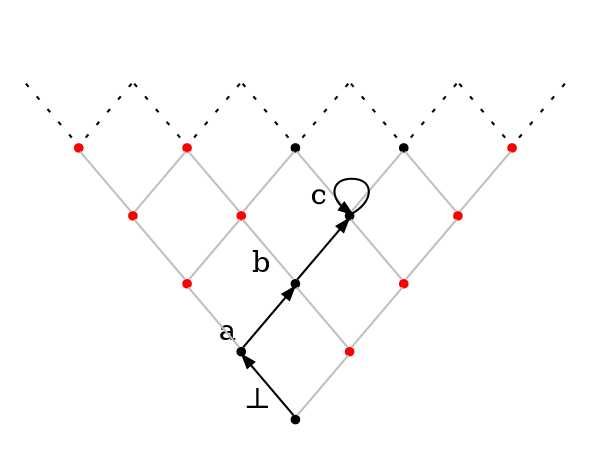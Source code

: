 digraph {
  graph [nodesep=0.3, ranksep=0.4]
  node  [shape=point, color=invis]
  edge  [arrowsize=0.6, color=gray]
  l0c0 l0c1 l0c2 l0c3 l0c4 l0c5 l0c6 l0c7 l0c8 l0c9 l0c10;
  l1c0 l1c1 l1c2 l1c3 l1c4 l1c5 l1c6 l1c7 l1c8 l1c9 l1c10;
  l2c0 l2c1 l2c2 l2c3 l2c4 l2c5 l2c6 l2c7 l2c8 l2c9 l2c10;
  l3c0 l3c1 l3c2 l3c3 l3c4 l3c5 l3c6 l3c7 l3c8 l3c9 l3c10;
  l4c0 l4c1 l4c2 l4c3 l4c4 l4c5 l4c6 l4c7 l4c8 l4c9 l4c10;
  l5c0 l5c1 l5c2 l5c3 l5c4 l5c5 l5c6 l5c7 l5c8 l5c9 l5c10;
  l6c0 l6c1 l6c2 l6c3 l6c4 l6c5 l6c6 l6c7 l6c8 l6c9 l6c10;
  l0c0 -> l1c0 -> l2c0 -> l3c0 -> l4c0 -> l5c0 -> l6c0 [style=invis];
  l0c1 -> l1c1 -> l2c1 -> l3c1 -> l4c1 -> l5c1 -> l6c1 [style=invis];
  l0c2 -> l1c2 -> l2c2 -> l3c2 -> l4c2 -> l5c2 -> l6c2 [style=invis];
  l0c3 -> l1c3 -> l2c3 -> l3c3 -> l4c3 -> l5c3 -> l6c3 [style=invis];
  l0c4 -> l1c4 -> l2c4 -> l3c4 -> l4c4 -> l5c4 -> l6c4 [style=invis];
  l0c5 -> l1c5 -> l2c5 -> l3c5 -> l4c5 -> l5c5 -> l6c5 [style=invis];
  l0c6 -> l1c6 -> l2c6 -> l3c6 -> l4c6 -> l5c6 -> l6c6 [style=invis];
  l0c7 -> l1c7 -> l2c7 -> l3c7 -> l4c7 -> l5c7 -> l6c7 [style=invis];
  l0c8 -> l1c8 -> l2c8 -> l3c8 -> l4c8 -> l5c8 -> l6c8 [style=invis];
  l0c9 -> l1c9 -> l2c9 -> l3c9 -> l4c9 -> l5c9 -> l6c9 [style=invis];
  l0c10 -> l1c10 -> l2c10 -> l3c10 -> l4c10 -> l5c10 -> l6c10 [style=invis];
  l6c5 [xlabel="&#8869;  "]
  l0c0:se -> l0c0:se [style=invis];
  l0c1:se -> l0c1:se [style=invis];
  l0c2:se -> l0c2:se [style=invis];
  l0c3:se -> l0c3:se [style=invis];
  l0c4:se -> l0c4:se [style=invis];
  l0c5:se -> l0c5:se [style=invis];
  l0c6:se -> l0c6:se [style=invis];
  l0c7:se -> l0c7:se [style=invis];
  l0c8:se -> l0c8:se [style=invis];
  l0c9:se -> l0c9:se [style=invis];
  l0c10:se -> l0c10:se [style=invis];
  l1c0:se -> l1c0:se [style=invis];
  l1c1:se -> l1c1:se [style=invis];
  l1c2:se -> l1c2:se [style=invis];
  l1c3:se -> l1c3:se [style=invis];
  l1c4:se -> l1c4:se [style=invis];
  l1c5:se -> l1c5:se [style=invis];
  l1c6:se -> l1c6:se [style=invis];
  l1c7:se -> l1c7:se [style=invis];
  l1c8:se -> l1c8:se [style=invis];
  l1c9:se -> l1c9:se [style=invis];
  l1c10:se -> l1c10:se [style=invis];
  l2c0:se -> l2c0:se [style=invis];
  l2c1:se -> l2c1:se [style=invis];
  l2c2:se -> l2c2:se [style=invis];
  l2c3:se -> l2c3:se [style=invis];
  l2c4:se -> l2c4:se [style=invis];
  l2c5:se -> l2c5:se [style=invis];
  l2c6:se -> l2c6:se [style=invis];
  l2c7:se -> l2c7:se [style=invis];
  l2c8:se -> l2c8:se [style=invis];
  l2c9:se -> l2c9:se [style=invis];
  l2c10:se -> l2c10:se [style=invis];
  l3c0:se -> l3c0:se [style=invis];
  l3c1:se -> l3c1:se [style=invis];
  l3c2:se -> l3c2:se [style=invis];
  l3c3:se -> l3c3:se [style=invis];
  l3c4:se -> l3c4:se [style=invis];
  l3c5:se -> l3c5:se [style=invis];
  l3c6:se -> l3c6:se [style=invis];
  l3c7:se -> l3c7:se [style=invis];
  l3c8:se -> l3c8:se [style=invis];
  l3c9:se -> l3c9:se [style=invis];
  l3c10:se -> l3c10:se [style=invis];
  l4c0:se -> l4c0:se [style=invis];
  l4c1:se -> l4c1:se [style=invis];
  l4c2:se -> l4c2:se [style=invis];
  l4c3:se -> l4c3:se [style=invis];
  l4c4:se -> l4c4:se [style=invis];
  l4c5:se -> l4c5:se [style=invis];
  l4c6:se -> l4c6:se [style=invis];
  l4c7:se -> l4c7:se [style=invis];
  l4c8:se -> l4c8:se [style=invis];
  l4c9:se -> l4c9:se [style=invis];
  l4c10:se -> l4c10:se [style=invis];
  l5c0:se -> l5c0:se [style=invis];
  l5c1:se -> l5c1:se [style=invis];
  l5c2:se -> l5c2:se [style=invis];
  l5c3:se -> l5c3:se [style=invis];
  l5c4:se -> l5c4:se [style=invis];
  l5c5:se -> l5c5:se [style=invis];
  l5c6:se -> l5c6:se [style=invis];
  l5c7:se -> l5c7:se [style=invis];
  l5c8:se -> l5c8:se [style=invis];
  l5c9:se -> l5c9:se [style=invis];
  l5c10:se -> l5c10:se [style=invis];
  l6c0:se -> l6c0:se [style=invis];
  l6c1:se -> l6c1:se [style=invis];
  l6c2:se -> l6c2:se [style=invis];
  l6c3:se -> l6c3:se [style=invis];
  l6c4:se -> l6c4:se [style=invis];
  l6c5:se -> l6c5:se [style=invis];
  l6c6:se -> l6c6:se [style=invis];
  l6c7:se -> l6c7:se [style=invis];
  l6c8:se -> l6c8:se [style=invis];
  l6c9:se -> l6c9:se [style=invis];
  l6c10:se -> l6c10:se [style=invis];
  l2c1 [color=black]
  l3c2 [color=black]
  l4c3 [color=black]
  l5c4 [color=black]
  l6c5 [color=black]
  l2c1 -> l3c2 -> l4c3 -> l5c4 [dir="none"]
  l2c9 -> l3c8 -> l4c7 -> l5c6 -> l6c5 [dir="none"]
  l1c0 -> l2c1 [dir="none", style="dotted", color="black"]
  l1c10 -> l2c9 [dir="none", style="dotted", color="black"]
  l2c3 [color=black]
  l3c4 [color=black]
  l4c5 [color=black]
  l5c6 [color=black]
  l2c3 -> l3c4 -> l4c5 -> l5c6 [dir="none"]
  l2c7 -> l3c6 [dir="none"]
  l1c2 -> l2c3 [dir="none", style="dotted", color="black"]
  l1c8 -> l2c7 [dir="none", style="dotted", color="black"]
  l2c5 [color=black]
  l3c6 [color=black]
  l4c7 [color=black]
  l2c5 -> l3c6 -> l4c7 [dir="none"]
  l2c5 -> l3c4 -> l4c3 [dir="none"]
  l1c4 -> l2c5 [dir="none", style="dotted", color="black"]
  l1c6 -> l2c5 [dir="none", style="dotted", color="black"]
  l2c7 [color=black]
  l3c8 [color=black]
  l2c7 -> l3c8 [dir="none"]
  l2c3 -> l3c2 [dir="none"]
  l1c6 -> l2c7 [dir="none", style="dotted", color="black"]
  l1c4 -> l2c3 [dir="none", style="dotted", color="black"]
  l2c9 [color=black]
  l2c9 [dir="none"]
  l2c1 [dir="none"]
  l1c8 -> l2c9 [dir="none", style="dotted", color="black"]
  l1c2 -> l2c1 [dir="none", style="dotted", color="black"]

  l5c4 [xlabel="a"];
  l4c5 [xlabel="b  "];
  l3c6 [xlabel="c  "];
  l5c4 -> l6c5 [color=black, dir=back];
  l4c5 -> l5c4 [color=black, dir=back];
  l3c6 -> l4c5 [color=black, dir=back];
  l3c6:ne -> l3c6:ne [color=black];
  l5c6, l4c3, l4c7, l3c2, l3c4, l3c8 [color=red];
  l2c1, l2c3, l2c9 [color=red];
}
